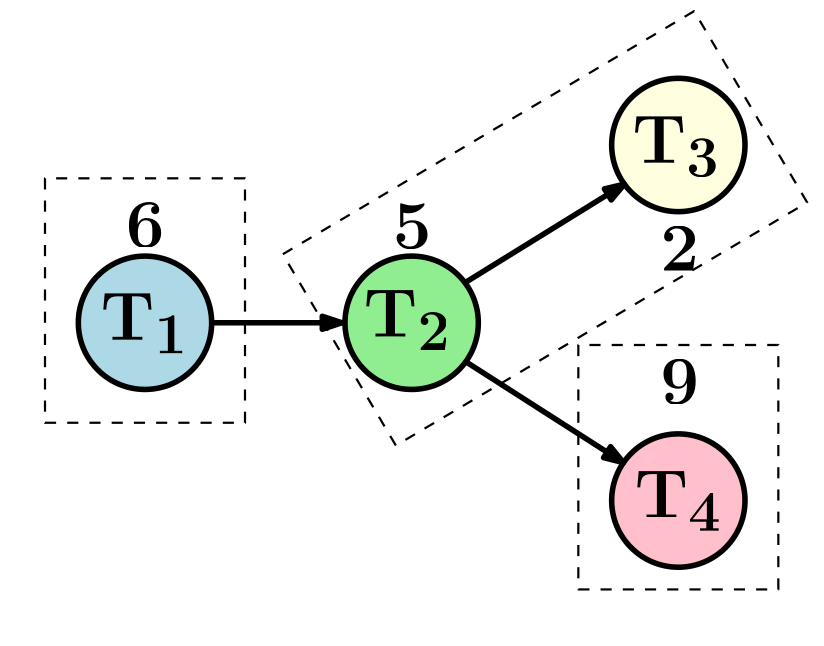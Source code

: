 <?xml version="1.0"?>
<!DOCTYPE ipe SYSTEM "ipe.dtd">
<ipe version="70206" creator="Ipe 7.2.7">
<info created="D:20170208135953" modified="D:20170625190551"/>
<ipestyle name="basic">
<symbol name="arrow/arc(spx)">
<path stroke="sym-stroke" fill="sym-stroke" pen="sym-pen">
0 0 m
-1 0.333 l
-1 -0.333 l
h
</path>
</symbol>
<symbol name="arrow/farc(spx)">
<path stroke="sym-stroke" fill="white" pen="sym-pen">
0 0 m
-1 0.333 l
-1 -0.333 l
h
</path>
</symbol>
<symbol name="arrow/ptarc(spx)">
<path stroke="sym-stroke" fill="sym-stroke" pen="sym-pen">
0 0 m
-1 0.333 l
-0.8 0 l
-1 -0.333 l
h
</path>
</symbol>
<symbol name="arrow/fptarc(spx)">
<path stroke="sym-stroke" fill="white" pen="sym-pen">
0 0 m
-1 0.333 l
-0.8 0 l
-1 -0.333 l
h
</path>
</symbol>
<symbol name="mark/circle(sx)" transformations="translations">
<path fill="sym-stroke">
0.6 0 0 0.6 0 0 e
0.4 0 0 0.4 0 0 e
</path>
</symbol>
<symbol name="mark/disk(sx)" transformations="translations">
<path fill="sym-stroke">
0.6 0 0 0.6 0 0 e
</path>
</symbol>
<symbol name="mark/fdisk(sfx)" transformations="translations">
<group>
<path fill="sym-fill">
0.5 0 0 0.5 0 0 e
</path>
<path fill="sym-stroke" fillrule="eofill">
0.6 0 0 0.6 0 0 e
0.4 0 0 0.4 0 0 e
</path>
</group>
</symbol>
<symbol name="mark/box(sx)" transformations="translations">
<path fill="sym-stroke" fillrule="eofill">
-0.6 -0.6 m
0.6 -0.6 l
0.6 0.6 l
-0.6 0.6 l
h
-0.4 -0.4 m
0.4 -0.4 l
0.4 0.4 l
-0.4 0.4 l
h
</path>
</symbol>
<symbol name="mark/square(sx)" transformations="translations">
<path fill="sym-stroke">
-0.6 -0.6 m
0.6 -0.6 l
0.6 0.6 l
-0.6 0.6 l
h
</path>
</symbol>
<symbol name="mark/fsquare(sfx)" transformations="translations">
<group>
<path fill="sym-fill">
-0.5 -0.5 m
0.5 -0.5 l
0.5 0.5 l
-0.5 0.5 l
h
</path>
<path fill="sym-stroke" fillrule="eofill">
-0.6 -0.6 m
0.6 -0.6 l
0.6 0.6 l
-0.6 0.6 l
h
-0.4 -0.4 m
0.4 -0.4 l
0.4 0.4 l
-0.4 0.4 l
h
</path>
</group>
</symbol>
<symbol name="mark/cross(sx)" transformations="translations">
<group>
<path fill="sym-stroke">
-0.43 -0.57 m
0.57 0.43 l
0.43 0.57 l
-0.57 -0.43 l
h
</path>
<path fill="sym-stroke">
-0.43 0.57 m
0.57 -0.43 l
0.43 -0.57 l
-0.57 0.43 l
h
</path>
</group>
</symbol>
<symbol name="arrow/fnormal(spx)">
<path stroke="sym-stroke" fill="white" pen="sym-pen">
0 0 m
-1 0.333 l
-1 -0.333 l
h
</path>
</symbol>
<symbol name="arrow/pointed(spx)">
<path stroke="sym-stroke" fill="sym-stroke" pen="sym-pen">
0 0 m
-1 0.333 l
-0.8 0 l
-1 -0.333 l
h
</path>
</symbol>
<symbol name="arrow/fpointed(spx)">
<path stroke="sym-stroke" fill="white" pen="sym-pen">
0 0 m
-1 0.333 l
-0.8 0 l
-1 -0.333 l
h
</path>
</symbol>
<symbol name="arrow/linear(spx)">
<path stroke="sym-stroke" pen="sym-pen">
-1 0.333 m
0 0 l
-1 -0.333 l
</path>
</symbol>
<symbol name="arrow/fdouble(spx)">
<path stroke="sym-stroke" fill="white" pen="sym-pen">
0 0 m
-1 0.333 l
-1 -0.333 l
h
-1 0 m
-2 0.333 l
-2 -0.333 l
h
</path>
</symbol>
<symbol name="arrow/double(spx)">
<path stroke="sym-stroke" fill="sym-stroke" pen="sym-pen">
0 0 m
-1 0.333 l
-1 -0.333 l
h
-1 0 m
-2 0.333 l
-2 -0.333 l
h
</path>
</symbol>
<pen name="heavier" value="0.8"/>
<pen name="fat" value="1.2"/>
<pen name="ultrafat" value="2"/>
<symbolsize name="large" value="5"/>
<symbolsize name="small" value="2"/>
<symbolsize name="tiny" value="1.1"/>
<arrowsize name="large" value="10"/>
<arrowsize name="small" value="5"/>
<arrowsize name="tiny" value="3"/>
<color name="red" value="1 0 0"/>
<color name="green" value="0 1 0"/>
<color name="blue" value="0 0 1"/>
<color name="yellow" value="1 1 0"/>
<color name="orange" value="1 0.647 0"/>
<color name="gold" value="1 0.843 0"/>
<color name="purple" value="0.627 0.125 0.941"/>
<color name="gray" value="0.745"/>
<color name="brown" value="0.647 0.165 0.165"/>
<color name="navy" value="0 0 0.502"/>
<color name="pink" value="1 0.753 0.796"/>
<color name="seagreen" value="0.18 0.545 0.341"/>
<color name="turquoise" value="0.251 0.878 0.816"/>
<color name="violet" value="0.933 0.51 0.933"/>
<color name="darkblue" value="0 0 0.545"/>
<color name="darkcyan" value="0 0.545 0.545"/>
<color name="darkgray" value="0.663"/>
<color name="darkgreen" value="0 0.392 0"/>
<color name="darkmagenta" value="0.545 0 0.545"/>
<color name="darkorange" value="1 0.549 0"/>
<color name="darkred" value="0.545 0 0"/>
<color name="lightblue" value="0.678 0.847 0.902"/>
<color name="lightcyan" value="0.878 1 1"/>
<color name="lightgray" value="0.827"/>
<color name="lightgreen" value="0.565 0.933 0.565"/>
<color name="lightyellow" value="1 1 0.878"/>
<dashstyle name="dashed" value="[4] 0"/>
<dashstyle name="dotted" value="[1 3] 0"/>
<dashstyle name="dash dotted" value="[4 2 1 2] 0"/>
<dashstyle name="dash dot dotted" value="[4 2 1 2 1 2] 0"/>
<textsize name="large" value="\large"/>
<textsize name="Large" value="\Large"/>
<textsize name="LARGE" value="\LARGE"/>
<textsize name="huge" value="\huge"/>
<textsize name="Huge" value="\Huge"/>
<textsize name="small" value="\small"/>
<textsize name="footnote" value="\footnotesize"/>
<textsize name="tiny" value="\tiny"/>
<textstyle name="center" begin="\begin{center}" end="\end{center}"/>
<textstyle name="itemize" begin="\begin{itemize}" end="\end{itemize}"/>
<textstyle name="item" begin="\begin{itemize}\item{}" end="\end{itemize}"/>
<gridsize name="4 pts" value="4"/>
<gridsize name="8 pts (~3 mm)" value="8"/>
<gridsize name="16 pts (~6 mm)" value="16"/>
<gridsize name="32 pts (~12 mm)" value="32"/>
<gridsize name="10 pts (~3.5 mm)" value="10"/>
<gridsize name="20 pts (~7 mm)" value="20"/>
<gridsize name="14 pts (~5 mm)" value="14"/>
<gridsize name="28 pts (~10 mm)" value="28"/>
<gridsize name="56 pts (~20 mm)" value="56"/>
<anglesize name="90 deg" value="90"/>
<anglesize name="60 deg" value="60"/>
<anglesize name="45 deg" value="45"/>
<anglesize name="30 deg" value="30"/>
<anglesize name="22.5 deg" value="22.5"/>
<tiling name="falling" angle="-60" step="4" width="1"/>
<tiling name="rising" angle="30" step="4" width="1"/>
</ipestyle>
<page>
<layer name="alpha"/>
<view layers="alpha" active="alpha"/>
<path layer="alpha" matrix="1 0 0 1 -96 -64" stroke="black" fill="lightblue" pen="ultrafat">
24 0 0 24 256 768 e
</path>
<path matrix="1 0 0 1 0 64" stroke="black" fill="lightgreen" pen="ultrafat">
24 0 0 24 256 640 e
</path>
<text matrix="1 0 0 1 -112.011 -66.6147" transformations="translations" pos="256.008 764.466" stroke="black" type="label" width="31.514" height="17.005" depth="4.78" valign="baseline" size="Huge" style="math">\mathbf{T_1}</text>
<text matrix="1 0 0 1 -17.3375 -65.45" transformations="translations" pos="256.008 764.466" stroke="black" type="label" width="31.514" height="17.005" depth="4.78" valign="baseline" size="Huge" style="math">\mathbf{T_2}</text>
<path matrix="0.418112 0 0 0.0493353 66.9286 666.11" stroke="black" pen="ultrafat" arrow="normal/normal">
280 768 m
392 768 l
</path>
<text matrix="1 0 0 1 -83.5869 -49.8212" transformations="translations" pos="332.789 780.652" stroke="black" type="label" width="13.943" height="15.974" depth="0" valign="baseline" size="Huge">\bf{5}</text>
<text matrix="1 0 0 1 -179.752 -49.3531" transformations="translations" pos="332.789 780.652" stroke="black" type="label" width="13.943" height="15.974" depth="0" valign="baseline" size="Huge">\bf{6}</text>
<path matrix="1 0 0 1 -64 0" stroke="black" fill="lightyellow" pen="ultrafat">
24 0 0 24 416 768 e
</path>
<path matrix="1 0 0 1 -64 0" stroke="black" fill="pink" pen="ultrafat">
24 0 0 24 416 640 e
</path>
<path matrix="1 0 0 1 96 0" stroke="black" pen="ultrafat" arrow="normal/normal">
179.183 718.422 m
236.582 753.895 l
</path>
<path matrix="1 0 0 1 96 0" stroke="black" pen="ultrafat" arrow="normal/normal">
179.478 689.979 m
236.255 653.643 l
</path>
<text matrix="1 0 0 1 80.19 -130.53" transformations="translations" pos="256.008 764.466" stroke="black" type="label" width="31.514" height="17.005" depth="4.78" valign="baseline" size="Huge" style="math">\mathbf{T_4}</text>
<text matrix="1 0 0 1 79.405 -2.896" transformations="translations" pos="256.008 764.466" stroke="black" type="label" width="31.514" height="17.005" depth="4.78" valign="baseline" size="Huge" style="math">\mathbf{T_3}</text>
<text matrix="1 0 0 1 12.7405 -57.8485" transformations="translations" pos="332.789 780.652" stroke="black" type="label" width="13.943" height="15.974" depth="0" valign="baseline" size="Huge">\bf{2}</text>
<text matrix="1 0 0 1 12.7405 -105.849" transformations="translations" pos="332.789 780.652" stroke="black" type="label" width="13.943" height="15.974" depth="0" valign="baseline" size="Huge">\bf{9}</text>
<path matrix="0.9 0 0 0.916676 208 -0.6749" stroke="black" dash="dashed" pen="heavier">
120 760 m
120 664 l
200 664 l
200 760 l
h
</path>
<path matrix="0.9 0 0 0.916676 16 59.3251" stroke="black" dash="dashed" pen="heavier">
120 760 m
120 664 l
200 664 l
200 760 l
h
</path>
<path matrix="0.50871 -0.860938 1.54251 0.911437 -875.662 226.805" stroke="black" dash="dashed" pen="heavier">
120 760 m
120 664 l
200 664 l
200 760 l
h
</path>
<path matrix="1.08824 0 0 1.20833 -31.2941 -146.667" stroke="white">
128 800 m
128 608 l
400 608 l
400 800 l
h
</path>
</page>
</ipe>
